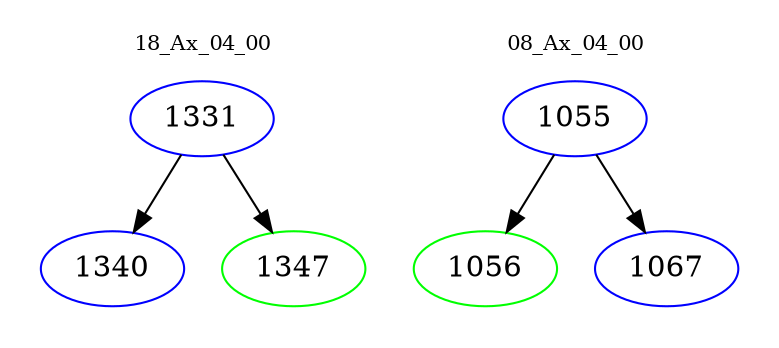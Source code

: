 digraph{
subgraph cluster_0 {
color = white
label = "18_Ax_04_00";
fontsize=10;
T0_1331 [label="1331", color="blue"]
T0_1331 -> T0_1340 [color="black"]
T0_1340 [label="1340", color="blue"]
T0_1331 -> T0_1347 [color="black"]
T0_1347 [label="1347", color="green"]
}
subgraph cluster_1 {
color = white
label = "08_Ax_04_00";
fontsize=10;
T1_1055 [label="1055", color="blue"]
T1_1055 -> T1_1056 [color="black"]
T1_1056 [label="1056", color="green"]
T1_1055 -> T1_1067 [color="black"]
T1_1067 [label="1067", color="blue"]
}
}
